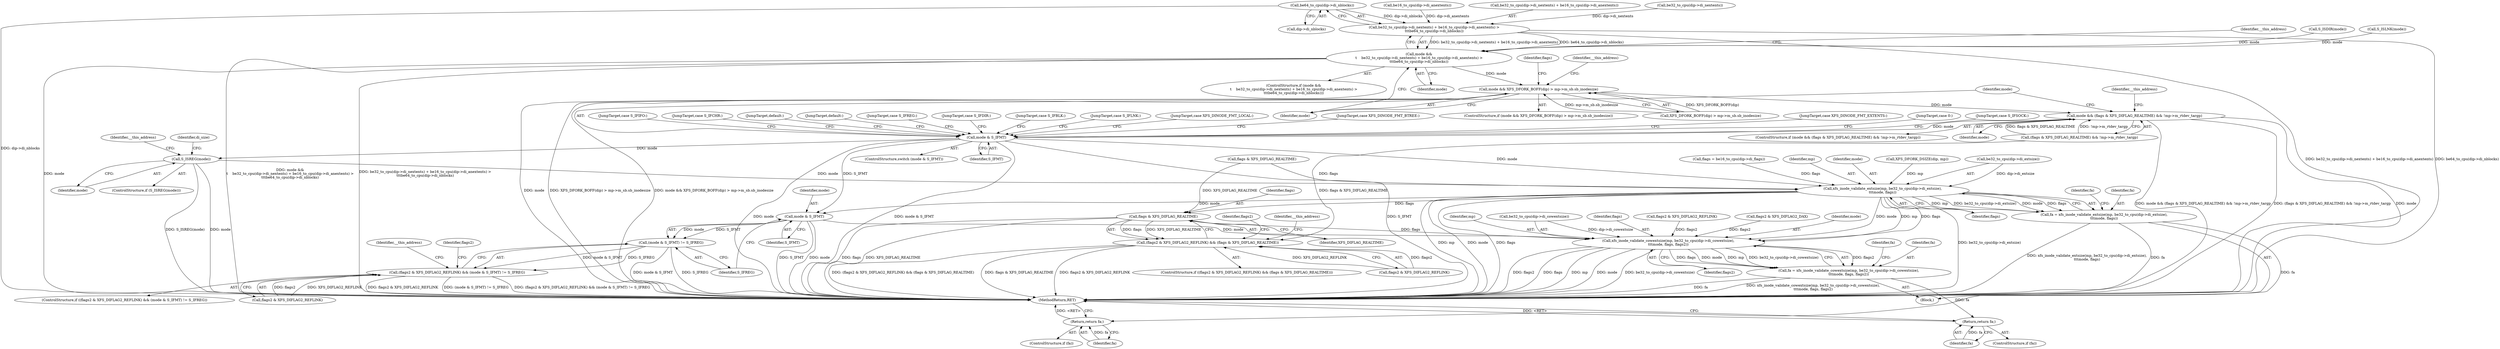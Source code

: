 digraph "0_linux_23fcb3340d033d9f081e21e6c12c2db7eaa541d3@pointer" {
"1000238" [label="(Call,be64_to_cpu(dip->di_nblocks))"];
"1000228" [label="(Call,be32_to_cpu(dip->di_nextents) + be16_to_cpu(dip->di_anextents) >\n\t\t\tbe64_to_cpu(dip->di_nblocks))"];
"1000226" [label="(Call,mode &&\n\t    be32_to_cpu(dip->di_nextents) + be16_to_cpu(dip->di_anextents) >\n\t\t\tbe64_to_cpu(dip->di_nblocks))"];
"1000245" [label="(Call,mode && XFS_DFORK_BOFF(dip) > mp->m_sb.sb_inodesize)"];
"1000264" [label="(Call,mode && (flags & XFS_DIFLAG_REALTIME) && !mp->m_rtdev_targp)"];
"1000277" [label="(Call,mode & S_IFMT)"];
"1000304" [label="(Call,S_ISREG(mode))"];
"1000377" [label="(Call,xfs_inode_validate_extsize(mp, be32_to_cpu(dip->di_extsize),\n\t\t\tmode, flags))"];
"1000375" [label="(Call,fa = xfs_inode_validate_extsize(mp, be32_to_cpu(dip->di_extsize),\n\t\t\tmode, flags))"];
"1000387" [label="(Return,return fa;)"];
"1000424" [label="(Call,mode & S_IFMT)"];
"1000423" [label="(Call,(mode & S_IFMT) != S_IFREG)"];
"1000419" [label="(Call,(flags2 & XFS_DIFLAG2_REFLINK) && (mode & S_IFMT) != S_IFREG)"];
"1000452" [label="(Call,xfs_inode_validate_cowextsize(mp, be32_to_cpu(dip->di_cowextsize),\n\t\t\tmode, flags, flags2))"];
"1000450" [label="(Call,fa = xfs_inode_validate_cowextsize(mp, be32_to_cpu(dip->di_cowextsize),\n\t\t\tmode, flags, flags2))"];
"1000463" [label="(Return,return fa;)"];
"1000435" [label="(Call,flags & XFS_DIFLAG_REALTIME)"];
"1000431" [label="(Call,(flags2 & XFS_DIFLAG2_REFLINK) && (flags & XFS_DIFLAG_REALTIME))"];
"1000265" [label="(Identifier,mode)"];
"1000453" [label="(Identifier,mp)"];
"1000243" [label="(Identifier,__this_address)"];
"1000464" [label="(Identifier,fa)"];
"1000375" [label="(Call,fa = xfs_inode_validate_extsize(mp, be32_to_cpu(dip->di_extsize),\n\t\t\tmode, flags))"];
"1000295" [label="(JumpTarget,case S_IFLNK:)"];
"1000451" [label="(Identifier,fa)"];
"1000230" [label="(Call,be32_to_cpu(dip->di_nextents))"];
"1000304" [label="(Call,S_ISREG(mode))"];
"1000376" [label="(Identifier,fa)"];
"1000383" [label="(Identifier,mode)"];
"1000377" [label="(Call,xfs_inode_validate_extsize(mp, be32_to_cpu(dip->di_extsize),\n\t\t\tmode, flags))"];
"1000218" [label="(Call,S_ISDIR(mode))"];
"1000436" [label="(Identifier,flags)"];
"1000433" [label="(Identifier,flags2)"];
"1000226" [label="(Call,mode &&\n\t    be32_to_cpu(dip->di_nextents) + be16_to_cpu(dip->di_anextents) >\n\t\t\tbe64_to_cpu(dip->di_nblocks))"];
"1000307" [label="(Identifier,__this_address)"];
"1000418" [label="(ControlStructure,if ((flags2 & XFS_DIFLAG2_REFLINK) && (mode & S_IFMT) != S_IFREG))"];
"1000437" [label="(Identifier,XFS_DIFLAG_REALTIME)"];
"1000277" [label="(Call,mode & S_IFMT)"];
"1000454" [label="(Call,be32_to_cpu(dip->di_cowextsize))"];
"1000302" [label="(JumpTarget,case XFS_DINODE_FMT_LOCAL:)"];
"1000461" [label="(ControlStructure,if (fa))"];
"1000435" [label="(Call,flags & XFS_DIFLAG_REALTIME)"];
"1000266" [label="(Call,(flags & XFS_DIFLAG_REALTIME) && !mp->m_rtdev_targp)"];
"1000275" [label="(Identifier,__this_address)"];
"1000256" [label="(Identifier,__this_address)"];
"1000311" [label="(Call,XFS_DFORK_DSIZE(dip, mp))"];
"1000323" [label="(JumpTarget,case XFS_DINODE_FMT_BTREE:)"];
"1000432" [label="(Call,flags2 & XFS_DIFLAG2_REFLINK)"];
"1000322" [label="(JumpTarget,case XFS_DINODE_FMT_EXTENTS:)"];
"1000459" [label="(Identifier,flags)"];
"1000227" [label="(Identifier,mode)"];
"1000216" [label="(Call,S_ISLNK(mode))"];
"1000450" [label="(Call,fa = xfs_inode_validate_cowextsize(mp, be32_to_cpu(dip->di_cowextsize),\n\t\t\tmode, flags, flags2))"];
"1000246" [label="(Identifier,mode)"];
"1000238" [label="(Call,be64_to_cpu(dip->di_nblocks))"];
"1000234" [label="(Call,be16_to_cpu(dip->di_anextents))"];
"1000329" [label="(JumpTarget,case 0:)"];
"1000386" [label="(Identifier,fa)"];
"1000430" [label="(ControlStructure,if ((flags2 & XFS_DIFLAG2_REFLINK) && (flags & XFS_DIFLAG_REALTIME)))"];
"1000385" [label="(ControlStructure,if (fa))"];
"1000463" [label="(Return,return fa;)"];
"1000439" [label="(Identifier,__this_address)"];
"1000443" [label="(Identifier,flags2)"];
"1000279" [label="(Identifier,S_IFMT)"];
"1000244" [label="(ControlStructure,if (mode && XFS_DFORK_BOFF(dip) > mp->m_sb.sb_inodesize))"];
"1000264" [label="(Call,mode && (flags & XFS_DIFLAG_REALTIME) && !mp->m_rtdev_targp)"];
"1000425" [label="(Identifier,mode)"];
"1000325" [label="(JumpTarget,default:)"];
"1000426" [label="(Identifier,S_IFMT)"];
"1000276" [label="(ControlStructure,switch (mode & S_IFMT))"];
"1000379" [label="(Call,be32_to_cpu(dip->di_extsize))"];
"1000431" [label="(Call,(flags2 & XFS_DIFLAG2_REFLINK) && (flags & XFS_DIFLAG_REALTIME))"];
"1000387" [label="(Return,return fa;)"];
"1000257" [label="(Call,flags = be16_to_cpu(dip->di_flags))"];
"1000419" [label="(Call,(flags2 & XFS_DIFLAG2_REFLINK) && (mode & S_IFMT) != S_IFREG)"];
"1000263" [label="(ControlStructure,if (mode && (flags & XFS_DIFLAG_REALTIME) && !mp->m_rtdev_targp))"];
"1000294" [label="(JumpTarget,case S_IFREG:)"];
"1000239" [label="(Call,dip->di_nblocks)"];
"1000310" [label="(Identifier,di_size)"];
"1000442" [label="(Call,flags2 & XFS_DIFLAG2_REFLINK)"];
"1000296" [label="(JumpTarget,case S_IFDIR:)"];
"1000423" [label="(Call,(mode & S_IFMT) != S_IFREG)"];
"1000462" [label="(Identifier,fa)"];
"1000429" [label="(Identifier,__this_address)"];
"1000460" [label="(Identifier,flags2)"];
"1000420" [label="(Call,flags2 & XFS_DIFLAG2_REFLINK)"];
"1000305" [label="(Identifier,mode)"];
"1000452" [label="(Call,xfs_inode_validate_cowextsize(mp, be32_to_cpu(dip->di_cowextsize),\n\t\t\tmode, flags, flags2))"];
"1000247" [label="(Call,XFS_DFORK_BOFF(dip) > mp->m_sb.sb_inodesize)"];
"1000283" [label="(JumpTarget,case S_IFBLK:)"];
"1000267" [label="(Call,flags & XFS_DIFLAG_REALTIME)"];
"1000303" [label="(ControlStructure,if (S_ISREG(mode)))"];
"1000278" [label="(Identifier,mode)"];
"1000225" [label="(ControlStructure,if (mode &&\n\t    be32_to_cpu(dip->di_nextents) + be16_to_cpu(dip->di_anextents) >\n\t\t\tbe64_to_cpu(dip->di_nblocks)))"];
"1000284" [label="(JumpTarget,case S_IFSOCK:)"];
"1000258" [label="(Identifier,flags)"];
"1000424" [label="(Call,mode & S_IFMT)"];
"1000427" [label="(Identifier,S_IFREG)"];
"1000388" [label="(Identifier,fa)"];
"1000281" [label="(JumpTarget,case S_IFIFO:)"];
"1000282" [label="(JumpTarget,case S_IFCHR:)"];
"1000467" [label="(MethodReturn,RET)"];
"1000228" [label="(Call,be32_to_cpu(dip->di_nextents) + be16_to_cpu(dip->di_anextents) >\n\t\t\tbe64_to_cpu(dip->di_nblocks))"];
"1000378" [label="(Identifier,mp)"];
"1000445" [label="(Call,flags2 & XFS_DIFLAG2_DAX)"];
"1000458" [label="(Identifier,mode)"];
"1000245" [label="(Call,mode && XFS_DFORK_BOFF(dip) > mp->m_sb.sb_inodesize)"];
"1000384" [label="(Identifier,flags)"];
"1000331" [label="(JumpTarget,default:)"];
"1000229" [label="(Call,be32_to_cpu(dip->di_nextents) + be16_to_cpu(dip->di_anextents))"];
"1000121" [label="(Block,)"];
"1000238" -> "1000228"  [label="AST: "];
"1000238" -> "1000239"  [label="CFG: "];
"1000239" -> "1000238"  [label="AST: "];
"1000228" -> "1000238"  [label="CFG: "];
"1000238" -> "1000467"  [label="DDG: dip->di_nblocks"];
"1000238" -> "1000228"  [label="DDG: dip->di_nblocks"];
"1000228" -> "1000226"  [label="AST: "];
"1000229" -> "1000228"  [label="AST: "];
"1000226" -> "1000228"  [label="CFG: "];
"1000228" -> "1000467"  [label="DDG: be64_to_cpu(dip->di_nblocks)"];
"1000228" -> "1000467"  [label="DDG: be32_to_cpu(dip->di_nextents) + be16_to_cpu(dip->di_anextents)"];
"1000228" -> "1000226"  [label="DDG: be32_to_cpu(dip->di_nextents) + be16_to_cpu(dip->di_anextents)"];
"1000228" -> "1000226"  [label="DDG: be64_to_cpu(dip->di_nblocks)"];
"1000230" -> "1000228"  [label="DDG: dip->di_nextents"];
"1000234" -> "1000228"  [label="DDG: dip->di_anextents"];
"1000226" -> "1000225"  [label="AST: "];
"1000226" -> "1000227"  [label="CFG: "];
"1000227" -> "1000226"  [label="AST: "];
"1000243" -> "1000226"  [label="CFG: "];
"1000246" -> "1000226"  [label="CFG: "];
"1000226" -> "1000467"  [label="DDG: mode"];
"1000226" -> "1000467"  [label="DDG: mode &&\n\t    be32_to_cpu(dip->di_nextents) + be16_to_cpu(dip->di_anextents) >\n\t\t\tbe64_to_cpu(dip->di_nblocks)"];
"1000226" -> "1000467"  [label="DDG: be32_to_cpu(dip->di_nextents) + be16_to_cpu(dip->di_anextents) >\n\t\t\tbe64_to_cpu(dip->di_nblocks)"];
"1000218" -> "1000226"  [label="DDG: mode"];
"1000216" -> "1000226"  [label="DDG: mode"];
"1000226" -> "1000245"  [label="DDG: mode"];
"1000245" -> "1000244"  [label="AST: "];
"1000245" -> "1000246"  [label="CFG: "];
"1000245" -> "1000247"  [label="CFG: "];
"1000246" -> "1000245"  [label="AST: "];
"1000247" -> "1000245"  [label="AST: "];
"1000256" -> "1000245"  [label="CFG: "];
"1000258" -> "1000245"  [label="CFG: "];
"1000245" -> "1000467"  [label="DDG: mode && XFS_DFORK_BOFF(dip) > mp->m_sb.sb_inodesize"];
"1000245" -> "1000467"  [label="DDG: mode"];
"1000245" -> "1000467"  [label="DDG: XFS_DFORK_BOFF(dip) > mp->m_sb.sb_inodesize"];
"1000247" -> "1000245"  [label="DDG: XFS_DFORK_BOFF(dip)"];
"1000247" -> "1000245"  [label="DDG: mp->m_sb.sb_inodesize"];
"1000245" -> "1000264"  [label="DDG: mode"];
"1000264" -> "1000263"  [label="AST: "];
"1000264" -> "1000265"  [label="CFG: "];
"1000264" -> "1000266"  [label="CFG: "];
"1000265" -> "1000264"  [label="AST: "];
"1000266" -> "1000264"  [label="AST: "];
"1000275" -> "1000264"  [label="CFG: "];
"1000278" -> "1000264"  [label="CFG: "];
"1000264" -> "1000467"  [label="DDG: mode"];
"1000264" -> "1000467"  [label="DDG: mode && (flags & XFS_DIFLAG_REALTIME) && !mp->m_rtdev_targp"];
"1000264" -> "1000467"  [label="DDG: (flags & XFS_DIFLAG_REALTIME) && !mp->m_rtdev_targp"];
"1000266" -> "1000264"  [label="DDG: flags & XFS_DIFLAG_REALTIME"];
"1000266" -> "1000264"  [label="DDG: !mp->m_rtdev_targp"];
"1000264" -> "1000277"  [label="DDG: mode"];
"1000277" -> "1000276"  [label="AST: "];
"1000277" -> "1000279"  [label="CFG: "];
"1000278" -> "1000277"  [label="AST: "];
"1000279" -> "1000277"  [label="AST: "];
"1000281" -> "1000277"  [label="CFG: "];
"1000282" -> "1000277"  [label="CFG: "];
"1000283" -> "1000277"  [label="CFG: "];
"1000284" -> "1000277"  [label="CFG: "];
"1000294" -> "1000277"  [label="CFG: "];
"1000295" -> "1000277"  [label="CFG: "];
"1000296" -> "1000277"  [label="CFG: "];
"1000302" -> "1000277"  [label="CFG: "];
"1000322" -> "1000277"  [label="CFG: "];
"1000323" -> "1000277"  [label="CFG: "];
"1000325" -> "1000277"  [label="CFG: "];
"1000329" -> "1000277"  [label="CFG: "];
"1000331" -> "1000277"  [label="CFG: "];
"1000277" -> "1000467"  [label="DDG: mode"];
"1000277" -> "1000467"  [label="DDG: mode & S_IFMT"];
"1000277" -> "1000467"  [label="DDG: S_IFMT"];
"1000277" -> "1000304"  [label="DDG: mode"];
"1000277" -> "1000377"  [label="DDG: mode"];
"1000277" -> "1000424"  [label="DDG: S_IFMT"];
"1000304" -> "1000303"  [label="AST: "];
"1000304" -> "1000305"  [label="CFG: "];
"1000305" -> "1000304"  [label="AST: "];
"1000307" -> "1000304"  [label="CFG: "];
"1000310" -> "1000304"  [label="CFG: "];
"1000304" -> "1000467"  [label="DDG: S_ISREG(mode)"];
"1000304" -> "1000467"  [label="DDG: mode"];
"1000304" -> "1000377"  [label="DDG: mode"];
"1000377" -> "1000375"  [label="AST: "];
"1000377" -> "1000384"  [label="CFG: "];
"1000378" -> "1000377"  [label="AST: "];
"1000379" -> "1000377"  [label="AST: "];
"1000383" -> "1000377"  [label="AST: "];
"1000384" -> "1000377"  [label="AST: "];
"1000375" -> "1000377"  [label="CFG: "];
"1000377" -> "1000467"  [label="DDG: mode"];
"1000377" -> "1000467"  [label="DDG: flags"];
"1000377" -> "1000467"  [label="DDG: be32_to_cpu(dip->di_extsize)"];
"1000377" -> "1000467"  [label="DDG: mp"];
"1000377" -> "1000375"  [label="DDG: mp"];
"1000377" -> "1000375"  [label="DDG: be32_to_cpu(dip->di_extsize)"];
"1000377" -> "1000375"  [label="DDG: mode"];
"1000377" -> "1000375"  [label="DDG: flags"];
"1000311" -> "1000377"  [label="DDG: mp"];
"1000379" -> "1000377"  [label="DDG: dip->di_extsize"];
"1000267" -> "1000377"  [label="DDG: flags"];
"1000257" -> "1000377"  [label="DDG: flags"];
"1000377" -> "1000424"  [label="DDG: mode"];
"1000377" -> "1000435"  [label="DDG: flags"];
"1000377" -> "1000452"  [label="DDG: mp"];
"1000377" -> "1000452"  [label="DDG: mode"];
"1000377" -> "1000452"  [label="DDG: flags"];
"1000375" -> "1000121"  [label="AST: "];
"1000376" -> "1000375"  [label="AST: "];
"1000386" -> "1000375"  [label="CFG: "];
"1000375" -> "1000467"  [label="DDG: fa"];
"1000375" -> "1000467"  [label="DDG: xfs_inode_validate_extsize(mp, be32_to_cpu(dip->di_extsize),\n\t\t\tmode, flags)"];
"1000375" -> "1000387"  [label="DDG: fa"];
"1000387" -> "1000385"  [label="AST: "];
"1000387" -> "1000388"  [label="CFG: "];
"1000388" -> "1000387"  [label="AST: "];
"1000467" -> "1000387"  [label="CFG: "];
"1000387" -> "1000467"  [label="DDG: <RET>"];
"1000388" -> "1000387"  [label="DDG: fa"];
"1000424" -> "1000423"  [label="AST: "];
"1000424" -> "1000426"  [label="CFG: "];
"1000425" -> "1000424"  [label="AST: "];
"1000426" -> "1000424"  [label="AST: "];
"1000427" -> "1000424"  [label="CFG: "];
"1000424" -> "1000467"  [label="DDG: S_IFMT"];
"1000424" -> "1000467"  [label="DDG: mode"];
"1000424" -> "1000423"  [label="DDG: mode"];
"1000424" -> "1000423"  [label="DDG: S_IFMT"];
"1000424" -> "1000452"  [label="DDG: mode"];
"1000423" -> "1000419"  [label="AST: "];
"1000423" -> "1000427"  [label="CFG: "];
"1000427" -> "1000423"  [label="AST: "];
"1000419" -> "1000423"  [label="CFG: "];
"1000423" -> "1000467"  [label="DDG: S_IFREG"];
"1000423" -> "1000467"  [label="DDG: mode & S_IFMT"];
"1000423" -> "1000419"  [label="DDG: mode & S_IFMT"];
"1000423" -> "1000419"  [label="DDG: S_IFREG"];
"1000419" -> "1000418"  [label="AST: "];
"1000419" -> "1000420"  [label="CFG: "];
"1000420" -> "1000419"  [label="AST: "];
"1000429" -> "1000419"  [label="CFG: "];
"1000433" -> "1000419"  [label="CFG: "];
"1000419" -> "1000467"  [label="DDG: flags2 & XFS_DIFLAG2_REFLINK"];
"1000419" -> "1000467"  [label="DDG: (mode & S_IFMT) != S_IFREG"];
"1000419" -> "1000467"  [label="DDG: (flags2 & XFS_DIFLAG2_REFLINK) && (mode & S_IFMT) != S_IFREG"];
"1000420" -> "1000419"  [label="DDG: flags2"];
"1000420" -> "1000419"  [label="DDG: XFS_DIFLAG2_REFLINK"];
"1000452" -> "1000450"  [label="AST: "];
"1000452" -> "1000460"  [label="CFG: "];
"1000453" -> "1000452"  [label="AST: "];
"1000454" -> "1000452"  [label="AST: "];
"1000458" -> "1000452"  [label="AST: "];
"1000459" -> "1000452"  [label="AST: "];
"1000460" -> "1000452"  [label="AST: "];
"1000450" -> "1000452"  [label="CFG: "];
"1000452" -> "1000467"  [label="DDG: flags2"];
"1000452" -> "1000467"  [label="DDG: flags"];
"1000452" -> "1000467"  [label="DDG: mp"];
"1000452" -> "1000467"  [label="DDG: mode"];
"1000452" -> "1000467"  [label="DDG: be32_to_cpu(dip->di_cowextsize)"];
"1000452" -> "1000450"  [label="DDG: flags2"];
"1000452" -> "1000450"  [label="DDG: flags"];
"1000452" -> "1000450"  [label="DDG: mode"];
"1000452" -> "1000450"  [label="DDG: mp"];
"1000452" -> "1000450"  [label="DDG: be32_to_cpu(dip->di_cowextsize)"];
"1000454" -> "1000452"  [label="DDG: dip->di_cowextsize"];
"1000435" -> "1000452"  [label="DDG: flags"];
"1000442" -> "1000452"  [label="DDG: flags2"];
"1000445" -> "1000452"  [label="DDG: flags2"];
"1000450" -> "1000121"  [label="AST: "];
"1000451" -> "1000450"  [label="AST: "];
"1000462" -> "1000450"  [label="CFG: "];
"1000450" -> "1000467"  [label="DDG: xfs_inode_validate_cowextsize(mp, be32_to_cpu(dip->di_cowextsize),\n\t\t\tmode, flags, flags2)"];
"1000450" -> "1000467"  [label="DDG: fa"];
"1000450" -> "1000463"  [label="DDG: fa"];
"1000463" -> "1000461"  [label="AST: "];
"1000463" -> "1000464"  [label="CFG: "];
"1000464" -> "1000463"  [label="AST: "];
"1000467" -> "1000463"  [label="CFG: "];
"1000463" -> "1000467"  [label="DDG: <RET>"];
"1000464" -> "1000463"  [label="DDG: fa"];
"1000435" -> "1000431"  [label="AST: "];
"1000435" -> "1000437"  [label="CFG: "];
"1000436" -> "1000435"  [label="AST: "];
"1000437" -> "1000435"  [label="AST: "];
"1000431" -> "1000435"  [label="CFG: "];
"1000435" -> "1000467"  [label="DDG: flags"];
"1000435" -> "1000467"  [label="DDG: XFS_DIFLAG_REALTIME"];
"1000435" -> "1000431"  [label="DDG: flags"];
"1000435" -> "1000431"  [label="DDG: XFS_DIFLAG_REALTIME"];
"1000267" -> "1000435"  [label="DDG: XFS_DIFLAG_REALTIME"];
"1000431" -> "1000430"  [label="AST: "];
"1000431" -> "1000432"  [label="CFG: "];
"1000432" -> "1000431"  [label="AST: "];
"1000439" -> "1000431"  [label="CFG: "];
"1000443" -> "1000431"  [label="CFG: "];
"1000431" -> "1000467"  [label="DDG: flags2 & XFS_DIFLAG2_REFLINK"];
"1000431" -> "1000467"  [label="DDG: (flags2 & XFS_DIFLAG2_REFLINK) && (flags & XFS_DIFLAG_REALTIME)"];
"1000431" -> "1000467"  [label="DDG: flags & XFS_DIFLAG_REALTIME"];
"1000432" -> "1000431"  [label="DDG: flags2"];
"1000432" -> "1000431"  [label="DDG: XFS_DIFLAG2_REFLINK"];
"1000266" -> "1000431"  [label="DDG: flags & XFS_DIFLAG_REALTIME"];
}
